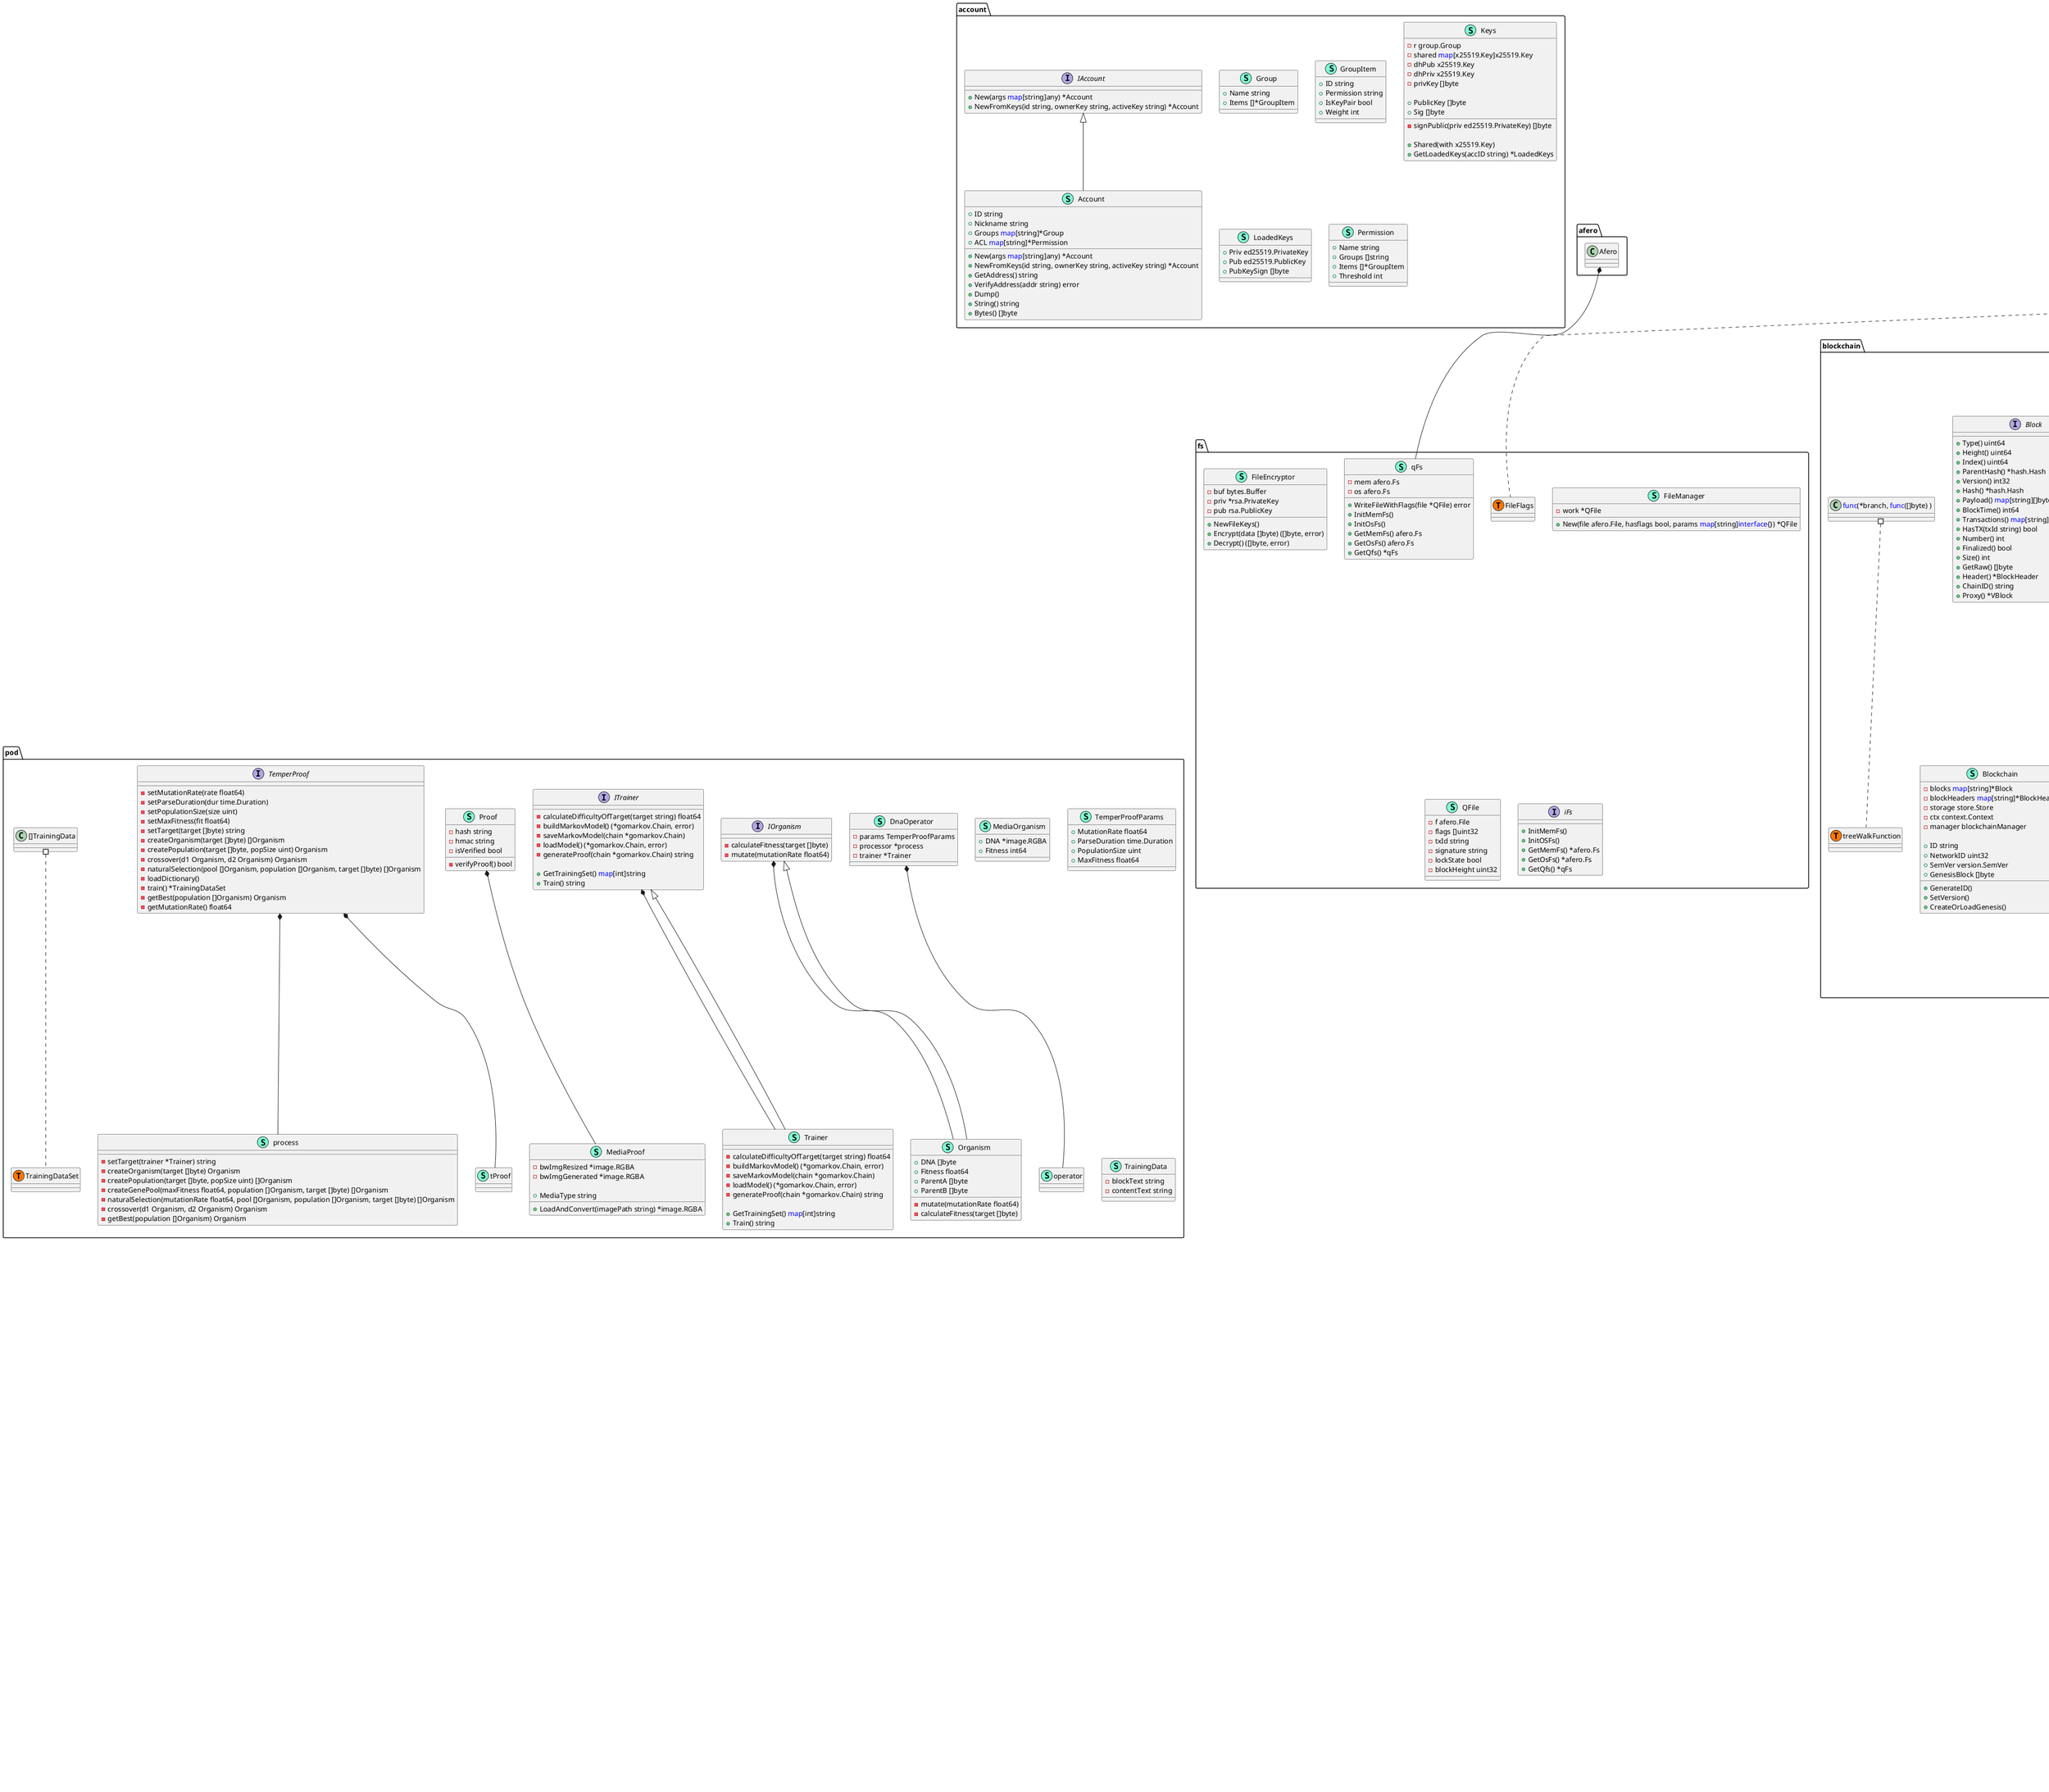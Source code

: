 @startuml
namespace account {
    class Account << (S,Aquamarine) >> {
        + ID string
        + Nickname string
        + Groups <font color=blue>map</font>[string]*Group
        + ACL <font color=blue>map</font>[string]*Permission

        + New(args <font color=blue>map</font>[string]any) *Account
        + NewFromKeys(id string, ownerKey string, activeKey string) *Account
        + GetAddress() string
        + VerifyAddress(addr string) error
        + Dump() 
        + String() string
        + Bytes() []byte

    }
    class Group << (S,Aquamarine) >> {
        + Name string
        + Items []*GroupItem

    }
    class GroupItem << (S,Aquamarine) >> {
        + ID string
        + Permission string
        + IsKeyPair bool
        + Weight int

    }
    interface IAccount  {
        + New(args <font color=blue>map</font>[string]any) *Account
        + NewFromKeys(id string, ownerKey string, activeKey string) *Account

    }
    class Keys << (S,Aquamarine) >> {
        - r group.Group
        - shared <font color=blue>map</font>[x25519.Key]x25519.Key
        - dhPub x25519.Key
        - dhPriv x25519.Key
        - privKey []byte

        + PublicKey []byte
        + Sig []byte

        - signPublic(priv ed25519.PrivateKey) []byte

        + Shared(with x25519.Key) 
        + GetLoadedKeys(accID string) *LoadedKeys

    }
    class LoadedKeys << (S,Aquamarine) >> {
        + Priv ed25519.PrivateKey
        + Pub ed25519.PublicKey
        + PubKeySign []byte

    }
    class Permission << (S,Aquamarine) >> {
        + Name string
        + Groups []string
        + Items []*GroupItem
        + Threshold int

    }
}

"account.IAccount" <|-- "account.Account"

namespace blockchain {
    interface Block  {
        + Type() uint64
        + Height() uint64
        + Index() uint64
        + ParentHash() *hash.Hash
        + Version() int32
        + Hash() *hash.Hash
        + Payload() <font color=blue>map</font>[string][]byte
        + BlockTime() int64
        + Transactions() <font color=blue>map</font>[string]tx.Transaction
        + HasTX(txId string) bool
        + Number() int
        + Finalized() bool
        + Size() int
        + GetRaw() []byte
        + Header() *BlockHeader
        + ChainID() string
        + Proxy() *VBlock

    }
    interface BlockFactory  {
        + CreateEmpty() <font color=blue>interface</font>{}
        + CreateGenesis() *BlockV1
        + Set(key string, value <font color=blue>interface</font>{}) 
        + Validate() bool
        + Build() *Block

    }
    interface BlockHandler  {
        + Modify( *BlockV1,  *VBlock) 
        + Parse( *BlockV1,  *VBlock) 
        + Verify( *BlockV1,  *VBlock) 
        + Apply(original *BlockV1, blockEdits *BlockV1) 

    }
    class BlockHandlerFunc << (S,Aquamarine) >> {
        + Parse(original *BlockV1, proxy *VBlock) 
        + Modify(original *BlockV1, proxy *VBlock) 
        + Verify(original *BlockV1, proxy *VBlock) 
        + Apply(original *BlockV1, blockEdits *BlockV1) 

    }
    class BlockHeader << (S,Aquamarine) >> {
        + BlockType uint64
        + Index uint64
        + Height uint64
        + ChainID string
        + Version int32
        + Hash []byte
        + ParentHash []byte
        + MerkleRoot []byte
        + TxMerkleRoot []byte
        + ReceiptMerkleRoot []byte
        + Timestamp int64
        + Number int
        + Size int
        + NumTx int
        + TxIds <font color=blue>map</font>[string]bool
        + CreationTx string
        + BlockState uint32

    }
    class BlockV1 << (S,Aquamarine) >> {
        - payload <font color=blue>map</font>[string][]byte
        - isFull atomic.Bool

        + Head *BlockHeader
        + OpenedTxSlots []<font color=blue>map</font>[string]*tx.Transaction
        + Signatures <font color=blue>map</font>[string][]byte
        + ContractsSlots []<font color=blue>map</font>[string]<font color=blue>interface</font>{}
        + Nonce int
        + Validators <font color=blue>map</font>[string]bool

        + Type() uint64
        + Height() uint64
        + Index() uint64
        + ParentHash() []byte
        + Version() int32
        + Hash() []byte
        + Payload() <font color=blue>map</font>[string][]byte
        + BlockTime() int64
        + Transactions() <font color=blue>map</font>[string]tx.Transaction
        + HasTX(txId string) bool
        + Number() int
        + Finalized() bool
        + Size() int
        + GetRaw() []byte
        + Header() *BlockHeader
        + ChainID() string
        + Proxy() *VBlock
        + _calculateMerkleTree(chain Manager) 

    }
    class Blockchain << (S,Aquamarine) >> {
        - blocks <font color=blue>map</font>[string]*Block
        - blockHeaders <font color=blue>map</font>[string]*BlockHeader
        - storage store.Store
        - ctx context.Context
        - manager blockchainManager

        + ID string
        + NetworkID uint32
        + SemVer version.SemVer
        + GenesisBlock []byte

        + GenerateID() 
        + SetVersion() 
        + CreateOrLoadGenesis() 

    }
    class EmptyLeaf << (S,Aquamarine) >> {
        - hash() Hash

    }
    class Hash << (S,Aquamarine) >> {
        + String() string

    }
    interface Hashable  {
        - hash() Hash

    }
    interface Manager  {
        + CreateNewBlock(chainID string, creator string, block *BlockV1) (Block, error)
        + CreateGenesis() error
        + GetBlockHeaders() []*BlockHeader
        + GetReceipts() []<font color=blue>interface</font>{}
        + GetAllBlocks() []Block
        + GetBlockFromHeight(height uint64) 
        + GetGenesisBlock() Block
        + GetBlockByHeight(height uint64) (Block, error)
        + GetBlockByIndex(index uint64) (Block, error)
        + GetBlockByTxID(txID string) (Block, error)
        + GetCurrentState() 
        + GetLastBlock() Block
        + SignBlock(block *BlockV1) 
        + ValidateBlockchain(chainID string) bool
        + GetCoinbase(currencyID uint) 
        + Accounts() 
        + Blocks() *VBlock
        + Consensus() 
        + States() 
        + Tx() tx.TxManager
        + Bank() 
        + BlockQueue() 
        + TxQueue() 
        + Config() *config.ChainConfig
        + FSM() *fsm.FSM
        + Cache() *lru.ARCCache
        + Stats() 
        + Bridger() 
        + Indexer() 

    }
    interface MerkleTrie  {
        + Get(key []byte) ([]byte, bool)
        + Put(key []byte, value []byte) 
        + Del(key []byte, value []byte) bool

    }
    class Tree << (S,Aquamarine) >> {
        + MerkleRoot []byte
        + TrunkRoots [][]byte
        + TreeHash []byte
        + Branches <font color=blue>map</font>[int]*branch

        - newBuilder(contents []TreeContent) *treeBuilder
        - hash() Hash
        - hashMerkleRoot(hashes []<font color=blue>map</font>[int][]string) []byte

        + Build(contents []Hashable) 
        + Put(key []byte, value []byte) 
        + Get(key []byte) ([]byte, bool)
        + Del(key []byte, value []byte) bool
        + Print() 
        + Walk() []<font color=blue>map</font>[int][]string

    }
    class TreeContent << (S,Aquamarine) >> {
        - hash() Hash

        + Bytes() []byte

    }
    class TreeLeaf << (S,Aquamarine) >> {
        - parentBranch *branch
        - content TreeContent
        - context string

        - hash() Hash

    }
    class VBlock << (S,Aquamarine) >> {
        - blockObject *BlockV1

        + BlockImage *BlockV1

        - duplicateOriginalObject() 

        + NewBlock() *BlockV1
        + WriteAsJson(content *BlockV1) 

    }
    class blockFactory << (S,Aquamarine) >> {
        - block *BlockV1
        - bmap <font color=blue>map</font>[string]<font color=blue>interface</font>{}

        + CreateGenesis() *BlockV1
        + CreateEmpty() <font color=blue>interface</font>{}
        + Set(key string, value <font color=blue>interface</font>{}) 
        + Validate() bool
        + Build() *Block

    }
    class blockchain.BlockHandlerFunc << (T, #FF7700) >>  {
    }
    class blockchain.Hash << (T, #FF7700) >>  {
    }
    class blockchain.TreeContent << (T, #FF7700) >>  {
    }
    class blockchain.TreeStates << (T, #FF7700) >>  {
    }
    class blockchain.treeWalkFunction << (T, #FF7700) >>  {
    }
    class blockchainManager << (S,Aquamarine) >> {
        + CreateNewBlock(chainID string, creator string, block *BlockV1) (Block, error)
        + CreateGenesis() error
        + GetBlockHeaders() []*BlockHeader
        + GetReceipts() []<font color=blue>interface</font>{}
        + GetAllBlocks() []Block
        + GetBlockFromHeight(height uint64) 
        + GetGenesisBlock() Block
        + GetBlockByHeight(height uint64) (Block, error)
        + GetBlockByIndex(index uint64) (Block, error)
        + GetBlockByTxID(txID string) (Block, error)
        + GetCurrentState() 
        + GetLastBlock() Block
        + SignBlock(block *BlockV1) 
        + ValidateBlockchain(chainID string) bool
        + GetCoinbase(currencyID uint) 
        + Accounts() 
        + Blocks() *VBlock
        + Consensus() 
        + States() 
        + Tx() tx.TxManager
        + Bank() 
        + BlockQueue() 
        + TxQueue() 
        + Config() *config.ChainConfig
        + FSM() *fsm.FSM
        + Cache() *lru.ARCCache
        + Stats() 
        + Bridger() 
        + Indexer() 

    }
    class branch << (S,Aquamarine) >> {
        - hasChildren bool
        - hasParent bool
        - multipleBranches []*branch
        - childCount atomic.Bool
        - leftLeaf *TreeLeaf
        - rightLeaf *TreeLeaf
        - byteLen int

        - hash() Hash

    }
    class treeBuilder << (S,Aquamarine) >> {
        - treeContents []TreeContent
        - size int
        - height int
        - leavesTotal int
        - state TreeStates

        + _prepare(m *Tree) 
        + _addSingleBranch(m *Tree) 
        + _addLeaves(m *Tree, height int, left Hashable, right Hashable) 

    }
}
"blockchain.Hashable" *-- "blockchain.Tree"
"blockchain.Hashable" *-- "blockchain.TreeLeaf"
"blockchain.Hashable" *-- "blockchain.branch"

"blockchain.BlockHandler" <|-- "blockchain.BlockHandlerFunc"
"blockchain.Hashable" <|-- "blockchain.EmptyLeaf"
"blockchain.Hashable" <|-- "blockchain.Tree"
"blockchain.MerkleTrie" <|-- "blockchain.Tree"
"blockchain.Hashable" <|-- "blockchain.TreeContent"
"blockchain.Hashable" <|-- "blockchain.TreeLeaf"
"blockchain.BlockFactory" <|-- "blockchain.blockFactory"
"blockchain.Manager" <|-- "blockchain.blockchainManager"
"blockchain.Hashable" <|-- "blockchain.branch"

namespace circuit {
    class ClientCircuitBreakerProxy << (S,Aquamarine) >> {
        - client NotificationClient
        - logger *log.Logger
        - gb *gobreaker.CircuitBreaker

        + Send() error

    }
    interface NotificationClient  {
        + Send() error

    }
}

"circuit.NotificationClient" <|-- "circuit.ClientCircuitBreakerProxy"

namespace config {
    class ChainConfig << (S,Aquamarine) >> {
        + ID int64
        + Version version.Version
        + VersionHash []byte
        + Genesis []byte
        + FSM *fsm.FSM

    }
    class ID << (S,Aquamarine) >> {
        - r []byte
        - s []byte
        - d string
        - g []byte

        + String() string

    }
    class NodeConfig << (S,Aquamarine) >> {
        - seed []byte

        + ID *ID
        + Version version.Version
        + ListenAddress string
        + Logger hclog.Logger
        + Serializer *serializer.SerializableItem
        + Worker <font color=blue>interface</font>{}
        + NodeState atomic.Int64
        + Uptime uptime.UptimeManager
        + Keys keys.P2PKeys
        + QuitCh <font color=blue>chan</font> <font color=blue>struct</font>{}

        + NewID() *ID
        + ValidateID(id *ID) error

    }
    class NodeContext << (S,Aquamarine) >> {
        + ParentCtx context.Context
        + Config *NodeConfig
        + SessionID uuid.UUID

    }
    class OnDiskConfig << (S,Aquamarine) >> {
        + NodeID <font color=blue>struct</font>{[]byte}
        + Version string
        + State int64
        + SessionID string
        + Keys <font color=blue>struct</font>{string, string}
        + SavedOn int64

    }
}


namespace factory {
    interface Factory  {
        + ConvertTypeToMap(dataType <font color=blue>interface</font>{}) <font color=blue>map</font>[string]<font color=blue>interface</font>{}
        + BuildFromBytes(data []byte, dataType <font color=blue>interface</font>{}) (<font color=blue>interface</font>{}, error)
        + CreateEmpty(dataType <font color=blue>interface</font>{}) <font color=blue>interface</font>{}

    }
    class factory << (S,Aquamarine) >> {
        + ConvertTypeToMap(dataType <font color=blue>interface</font>{}) <font color=blue>map</font>[string]<font color=blue>interface</font>{}
        + BuildFromBytes(data []byte, dataType <font color=blue>interface</font>{}) (<font color=blue>interface</font>{}, error)
        + CreateEmpty(dataType <font color=blue>interface</font>{}) <font color=blue>interface</font>{}

    }
}

"factory.Factory" <|-- "factory.factory"

namespace fs {
    class FileEncryptor << (S,Aquamarine) >> {
        - buf bytes.Buffer
        - priv *rsa.PrivateKey
        - pub rsa.PublicKey

        + NewFileKeys() 
        + Encrypt(data []byte) ([]byte, error)
        + Decrypt() ([]byte, error)

    }
    class FileManager << (S,Aquamarine) >> {
        - work *QFile

        + New(file afero.File, hasflags bool, params <font color=blue>map</font>[string]<font color=blue>interface</font>{}) *QFile

    }
    class QFile << (S,Aquamarine) >> {
        - f afero.File
        - flags []uint32
        - txId string
        - signature string
        - lockState bool
        - blockHeight uint32

    }
    class fs.FileFlags << (T, #FF7700) >>  {
    }
    interface iFs  {
        + InitMemFs() 
        + InitOSFs() 
        + GetMemFs() *afero.Fs
        + GetOsFs() *afero.Fs
        + GetQfs() *qFs

    }
    class qFs << (S,Aquamarine) >> {
        - mem afero.Fs
        - os afero.Fs

        + WriteFileWithFlags(file *QFile) error
        + InitMemFs() 
        + InitOsFs() 
        + GetMemFs() afero.Fs
        + GetOsFs() afero.Fs
        + GetQfs() *qFs

    }
}
"afero.Afero" *-- "fs.qFs"


namespace hash {
    class Hash << (S,Aquamarine) >> {
        + Hash []byte

        + Bytes() []byte
        + String() string

    }
}


namespace keys {
    interface EncryptionKey  {
        + Encrypt(msg <font color=blue>interface</font>{}) 
        + Decrypt(msg <font color=blue>interface</font>{}) 

    }
    interface Key  {
        + String() string
        + Bytes() ([]byte, error)
        + Hex() string

    }
    interface Keys  {
        + GenerateNewKeyPair() 
        + LoadFromDisk() 
        + WriteToDisk() 

    }
    interface P2PKeys  {
        + KeyPair() p2pKeyPair

    }
    class P2PPrivateKey << (S,Aquamarine) >> {
        - scalar kyber.Scalar
        - group kyber.Group
        - suite edwards25519.SuiteEd25519

        + Sign(message string) P2pSignature
        + String() string
        + Bytes() ([]byte, error)
        + Hex() string

    }
    class P2PPublicKey << (S,Aquamarine) >> {
        - point kyber.Point

        + String() string
        + Bytes() ([]byte, error)
        + Hex() string
        + Verify(m string, S P2PSignature) bool

    }
    class P2PSignature << (S,Aquamarine) >> {
        - r kyber.Point
        - s kyber.Scalar

        + GetSig() P2PSignature
        + GetPublicKey(message string) kyber.Point
        + String() string

    }
    interface P2pSignature  {
        + GetPublicKey(message string) kyber.Point
        + GetSig() P2PSignature

    }
    interface SignKey  {
        + Sign(msg <font color=blue>interface</font>{}) 
        + VerifySignature() 

    }
    class keys.PrivateKey << (T, #FF7700) >>  {
    }
    class keys.PublicKey << (T, #FF7700) >>  {
    }
    class p2pKeyPair << (S,Aquamarine) >> {
        + SK P2PPrivateKey
        + PK P2PPublicKey

        + KeyPair() p2pKeyPair
        + LoadFromDisk() 
        + WriteToDisk() 
        + GenerateNewKeyPair() 
        + PublicKey() P2PPublicKey
        + PrivateKey() P2PPrivateKey
        + DerivePubKey(message string) (string, kyber.Point, kyber.Scalar)

    }
}
"keys.Keys" *-- "keys.EncryptionKey"
"keys.Keys" *-- "keys.P2PKeys"
"keys.Key" *-- "keys.P2PPrivateKey"
"keys.Key" *-- "keys.P2PPublicKey"
"keys.Keys" *-- "keys.SignKey"

"keys.Key" <|-- "keys.P2PPrivateKey"
"keys.Key" <|-- "keys.P2PPublicKey"
"keys.P2pSignature" <|-- "keys.P2PSignature"
"keys.Keys" <|-- "keys.p2pKeyPair"
"keys.P2PKeys" <|-- "keys.p2pKeyPair"

namespace nodes {
    class Master << (S,Aquamarine) >> {
        - nodeConfig config.NodeConfig
        - chain config.ChainConfig

    }
}


namespace pod {
    class DnaOperator << (S,Aquamarine) >> {
        - params TemperProofParams
        - processor *process
        - trainer *Trainer

    }
    interface IOrganism  {
        - calculateFitness(target []byte) 
        - mutate(mutationRate float64) 

    }
    interface ITrainer  {
        - calculateDifficultyOfTarget(target string) float64
        - buildMarkovModel() (*gomarkov.Chain, error)
        - saveMarkovModel(chain *gomarkov.Chain) 
        - loadModel() (*gomarkov.Chain, error)
        - generateProof(chain *gomarkov.Chain) string

        + GetTrainingSet() <font color=blue>map</font>[int]string
        + Train() string

    }
    class MediaOrganism << (S,Aquamarine) >> {
        + DNA *image.RGBA
        + Fitness int64

    }
    class MediaProof << (S,Aquamarine) >> {
        - bwImgResized *image.RGBA
        - bwImgGenerated *image.RGBA

        + MediaType string

        + LoadAndConvert(imagePath string) *image.RGBA

    }
    class Organism << (S,Aquamarine) >> {
        + DNA []byte
        + Fitness float64
        + ParentA []byte
        + ParentB []byte

        - mutate(mutationRate float64) 
        - calculateFitness(target []byte) 

    }
    class Proof << (S,Aquamarine) >> {
        - hash string
        - hmac string
        - isVerified bool

        - verifyProof() bool

    }
    interface TemperProof  {
        - setMutationRate(rate float64) 
        - setParseDuration(dur time.Duration) 
        - setPopulationSize(size uint) 
        - setMaxFitness(fit float64) 
        - setTarget(target []byte) string
        - createOrganism(target []byte) []Organism
        - createPopulation(target []byte, popSize uint) Organism
        - crossover(d1 Organism, d2 Organism) Organism
        - naturalSelection(pool []Organism, population []Organism, target []byte) []Organism
        - loadDictionary() 
        - train() *TrainingDataSet
        - getBest(population []Organism) Organism
        - getMutationRate() float64

    }
    class TemperProofParams << (S,Aquamarine) >> {
        + MutationRate float64
        + ParseDuration time.Duration
        + PopulationSize uint
        + MaxFitness float64

    }
    class Trainer << (S,Aquamarine) >> {
        - calculateDifficultyOfTarget(target string) float64
        - buildMarkovModel() (*gomarkov.Chain, error)
        - saveMarkovModel(chain *gomarkov.Chain) 
        - loadModel() (*gomarkov.Chain, error)
        - generateProof(chain *gomarkov.Chain) string

        + GetTrainingSet() <font color=blue>map</font>[int]string
        + Train() string

    }
    class TrainingData << (S,Aquamarine) >> {
        - blockText string
        - contentText string

    }
    class operator << (S,Aquamarine) >> {
    }
    class pod.TrainingDataSet << (T, #FF7700) >>  {
    }
    class process << (S,Aquamarine) >> {
        - setTarget(trainer *Trainer) string
        - createOrganism(target []byte) Organism
        - createPopulation(target []byte, popSize uint) []Organism
        - createGenePool(maxFitness float64, population []Organism, target []byte) []Organism
        - naturalSelection(mutationRate float64, pool []Organism, population []Organism, target []byte) []Organism
        - crossover(d1 Organism, d2 Organism) Organism
        - getBest(population []Organism) Organism

    }
    class tProof << (S,Aquamarine) >> {
    }
}
"pod.Proof" *-- "pod.MediaProof"
"pod.IOrganism" *-- "pod.Organism"
"pod.ITrainer" *-- "pod.Trainer"
"pod.DnaOperator" *-- "pod.operator"
"pod.TemperProof" *-- "pod.process"
"pod.TemperProof" *-- "pod.tProof"

"pod.IOrganism" <|-- "pod.Organism"
"pod.ITrainer" <|-- "pod.Trainer"

namespace sdk {
    class AccountInfo << (S,Aquamarine) >> {
        + Name string
        + Keypairs <font color=blue>map</font>[string]*KeyPairInfo

        + GetKeyPair(perm string) (*account.LoadedKeys, error)
        + IsEncrypted() bool
        + Decrypt(password []byte) error
        + Encrypt(password []byte) error
        + SaveTo(fileName string) error

    }
    interface AccountManager  {
        + CheckIfLoadedAccount(id string) *accountManager
        + GetLoadedAccount() *account.Account
        + GetLoadedKeys() *account.Keys

    }
    class Bank << (S,Aquamarine) >> {
        - minter BaseMinter

        + Address string
        + Accounts <font color=blue>map</font>[string]*accountManager
        + ElectedComitee []*accountManager
        + BaseCurrency *Coin
        + OtherAssets []*Coin
        + Liquidities <font color=blue>map</font>[string]<font color=blue>interface</font>{}
        + Circulating <font color=blue>map</font>[string]*CoinUnit
        + DeadCoins <font color=blue>map</font>[string]*CoinUnit
        + NumCirculating atomic.Uint64
        + TotalAvailable atomic.Uint64
        + PreMinted uint64
        + Minted uint64
        + LeftToMint uint64

        + GetBaseBank() *Bank
        + GetBankAddress() string
        + GetBankAccount(id string) *accountManager
        + GetElectedCommitee() []*accountManager
        + TotalCoinsAvailable() uint64
        + TotalCirculating() uint64
        + GetMinter() BaseMinter
        + IssueNewAsset(c *Coin) error
        + BuyLiquidities(amount uint64) error
        + SellLiquidities(amount uint64) error
        + TransferFrom(fromAcct string, toAcct string, amount float64) 
        + SignTransfer(txID string) 
        + CancelTransfer(txID string) 
        + SetTransferState(txID string, stateID int) 
        + CreateNewBankAccount() *accountManager
        + NewBaseCoin(info <font color=blue>map</font>[string]any) 

    }
    interface BankManager  {
        + NewBaseCoin(info <font color=blue>map</font>[string]any) 
        + GetBaseBank() *Bank
        + GetBankAddress() string
        + GetBankAccount(id string) *accountManager
        + GetElectedCommitee() []*accountManager
        + TotalCoinsAvailable() uint64
        + TotalCirculating() uint64
        + GetMinter() BaseMinter
        + IssueNewAsset(c *Coin) error
        + BuyLiquidities(amount uint64) error
        + SellLiquidities(amount uint64) error
        + TransferFrom(fromAcct string, toAcct string, amount float64) 
        + SignTransfer(txID string) 
        + CancelTransfer(txID string) 
        + SetTransferState(txID string, stateID int) 
        + CreateNewBankAccount() *accountManager

    }
    interface BaseMinter  {
        - mint(currencyID string, amount uint64) 
        - burn(currencyID string, amount uint64) 
        - info() <font color=blue>map</font>[string]<font color=blue>interface</font>{}

    }
    class BootstrapNode << (S,Aquamarine) >> {
        - host string
        - port string

    }
    class Coin << (S,Aquamarine) >> {
        + ID string
        + Name string
        + Symbol string
        + MaxAvailable float64
        + GenesisReward float64
        + BlockReward float64
        + Decimals int
        + CoinbaseAddress string

    }
    class CoinUnit << (S,Aquamarine) >> {
        + ID string
        + MintedOn int64
        + MintedBy string
        + MintedFor string
        + MintedTx string
        + DnaProof string
        + Owner string
        + Value float64
        + Valid bool
        + Blacklisted bool
        + Locked bool
        + Spendable bool

    }
    class FileAccountStore << (S,Aquamarine) >> {
        + AccountDir string

        + LoadAccount(name string) (*AccountInfo, error)
        + SaveAccount(a *AccountInfo) error
        + DeleteAccount(name string) error
        + ListAccounts() ([]*AccountInfo, error)

    }
    class GenesisBlock << (S,Aquamarine) >> {
    }
    class GenesisData << (S,Aquamarine) >> {
        - chainID string
        - network int
        - payload *GenesisPayload
        - stableGasFeePercent float32
        - validators []*GenesisValidator
        - coin *Coin

    }
    class GenesisPayload << (S,Aquamarine) >> {
        - genesisBytes []byte

    }
    class GenesisValidator << (S,Aquamarine) >> {
        + Address string
        + StakingAmount float64

    }
    class KeyPairInfo << (S,Aquamarine) >> {
        + ID string
        + RawKey string
        + KeyType string
        + PubKey string
        + Salt string
        + EncryptedKey string
        + Mac string

        + ToKeyPair() (*account.LoadedKeys, error)
        + IsEncrypted() bool
        + Encrypt(password []byte) error
        + Decrypt(password []byte) error

    }
    class QuantosBlockchainContext << (S,Aquamarine) >> {
        + Ctx context.Context
        + CurrentNetwork NetworkID
        + CurrentVersion *Version
        + Config *config.ChainConfig
        + GenesisDNA string

        + GenerateGenesisDnaProof() 

    }
    interface QuantosSDK  {
        + Accounts() AccountManager

    }
    class Token << (S,Aquamarine) >> {
        + ID string
        + Name string
        + Symbol string
        + Decimals int
        + MaxAvailable float64
        + Mintable bool
        + Burnable bool
        + Upgradeable bool
        + Killable bool
        + Tradable bool
        + GasFee float64
        + CreationFee float64
        + CreationTxAddress string
        + BaseCoin *Coin
        + CreatorAddress string
        + ContractAddress string
        + ContractABI string
        + OwnerAddress string
        + ContractCode string
        + TokenType string
        + TokenStruct any
        + ApprovalSignature string
        + ApprovedBy string
        + Notes []string

    }
    class Version << (S,Aquamarine) >> {
    }
    class accountManager << (S,Aquamarine) >> {
        + Ctx context.Context
        + Keys *account.LoadedKeys
        + ID string

        + CheckIfLoadedAccount(id string) *accountManager
        + GetLoadedAccount() *account.Account

    }
    class minter << (S,Aquamarine) >> {
        - mint(currencyID string, amount uint64) 
        - burn(currencyID string, amount uint64) 
        - info() <font color=blue>map</font>[string]<font color=blue>interface</font>{}

    }
    class sdk.NetworkID << (T, #FF7700) >>  {
    }
}
"version.SemVer" *-- "sdk.Version"
"sdk.AccountManager" *-- "sdk.accountManager"
"sdk.BaseMinter" *-- "sdk.minter"

"sdk.BankManager" <|-- "sdk.Bank"
"sdk.BaseMinter" <|-- "sdk.minter"

namespace serializer {
    class SerializableItem << (S,Aquamarine) >> {
        + EncodingType int64
        + Payload <font color=blue>interface</font>{}
        + Encoder Serializer

    }
    interface Serializer  {
        + Serialize( <font color=blue>interface</font>{}) (*any.Any, error)
        + Unserialize( *any.Any) (<font color=blue>interface</font>{}, error)

    }
}


namespace store {
    class MemoryDB << (S,Aquamarine) >> {
        - db *memdb.MemDB
        - schema *memdb.DBSchema

        + InsertOne(tableName string, data <font color=blue>interface</font>{}) error
        + InsertMany(tableName string, data []<font color=blue>interface</font>{}) error
        + FindOne(tableName string, key string, data string) (<font color=blue>interface</font>{}, error)
        + SaveSnapShot() 

    }
    interface Query  {
        + FindOne(params ...<font color=blue>interface</font>{}) (Record, <font color=blue>interface</font>{}, error)

    }
    class Record << (S,Aquamarine) >> {
        + SType StorageType
        + RType StorageElementsType
        + ID string
        + Data []byte
        + Immutable bool
        + CreatedOn time.Time
        + UpdatedOn time.Time
        + DeletedOn time.Time
        + Ref *RecordIndex

    }
    class RecordIndex << (S,Aquamarine) >> {
        + ID string
        + HasKeys []string
        + BucketName string
        + Order int32

    }
    interface Storage  {
        + CreateNew(ctx context.Context, params ...<font color=blue>interface</font>{}) (Store, error)
        + GetStore( context.Context) Store

    }
    interface Store  {
        + InitDB( StorageType) Storage
        + GetInstance( context.Context) Storage

    }
    class store.StorageElementsType << (T, #FF7700) >>  {
    }
    class store.StorageType << (T, #FF7700) >>  {
    }
}


namespace trie {
    class MTree << (S,Aquamarine) >> {
        + ChainID string
        + ChainVersion string
        + Tree *merkletree.MerkleTree
        + Proofs <font color=blue>map</font>[int]*Proof

        + NewMerkleTree(data [][]byte) 
        + NewMerkleFromStruct(data []any) 
        + GetFilePath() string

    }
    class Proof << (S,Aquamarine) >> {
        + Index int
        + Proof string
        + Height int
        + Timestamp int64

    }
    interface QMerkleTree  {
        + NewMerkleTree(data [][]byte) 
        + NewMerkleFromStruct(data []any) 

    }
}

"trie.QMerkleTree" <|-- "trie.MTree"

namespace tx {
    class Transaction << (S,Aquamarine) >> {
    }
    interface TxManager  {
        + CreateTransaction(from string, to string, amount string, currencyID uint) 
        + ValidateTransaction(validator string, txid string) bool
        + IncludeTransactionInBlock(txid string, txdata string) bool

    }
}


namespace uptime {
    class UM << (S,Aquamarine) >> {
        + UP *Uptime

        - alive() bool
        - up() *Uptime
        - update() 

        + Start() 

    }
    class Uptime << (S,Aquamarine) >> {
        + State <font color=blue>chan</font> bool
        + Down <font color=blue>chan</font> bool

    }
    interface UptimeManager  {
        - up() *Uptime
        - alive() bool
        - update() 

        + Start() 

    }
}
"uptime.UptimeManager" *-- "uptime.UM"

"uptime.UptimeManager" <|-- "uptime.UM"

namespace version {
    class SemVer << (S,Aquamarine) >> {
        + String() string
        + Set(major int, minor int, patch int) 
        + Hash() []byte
        + Verify(other Version) bool
        + Get() SemVer

    }
    interface Version  {
        + String() string
        + Set(major int, minor int, patch int) 
        + Hash() []byte
        + Verify(other Version) bool
        + Get() SemVer

    }
    class version.SemVer << (T, #FF7700) >>  {
    }
}

"version.Version" <|-- "version.SemVer"

"__builtin__.<font color=blue>map</font>[uint32]string" #.. "fs.FileFlags"
"__builtin__.[][]byte" #.. "blockchain.TreeContent"
"__builtin__.[]byte" #.. "blockchain.Hash"
"__builtin__.[]int" #.. "version.SemVer"
"__builtin__.int" #.. "blockchain.TreeStates"
"__builtin__.int" #.. "store.StorageElementsType"
"__builtin__.int" #.. "store.StorageType"
"__builtin__.uint32" #.. "sdk.NetworkID"
"blockchain.<font color=blue>func</font>(*BlockV1, *VBlock) " #.. "blockchain.BlockHandlerFunc"
"blockchain.<font color=blue>func</font>(*branch, <font color=blue>func</font>([]byte) ) " #.. "blockchain.treeWalkFunction"
"keys.Key" #.. "keys.PrivateKey"
"keys.Key" #.. "keys.PublicKey"
"pod.[]TrainingData" #.. "pod.TrainingDataSet"
@enduml
